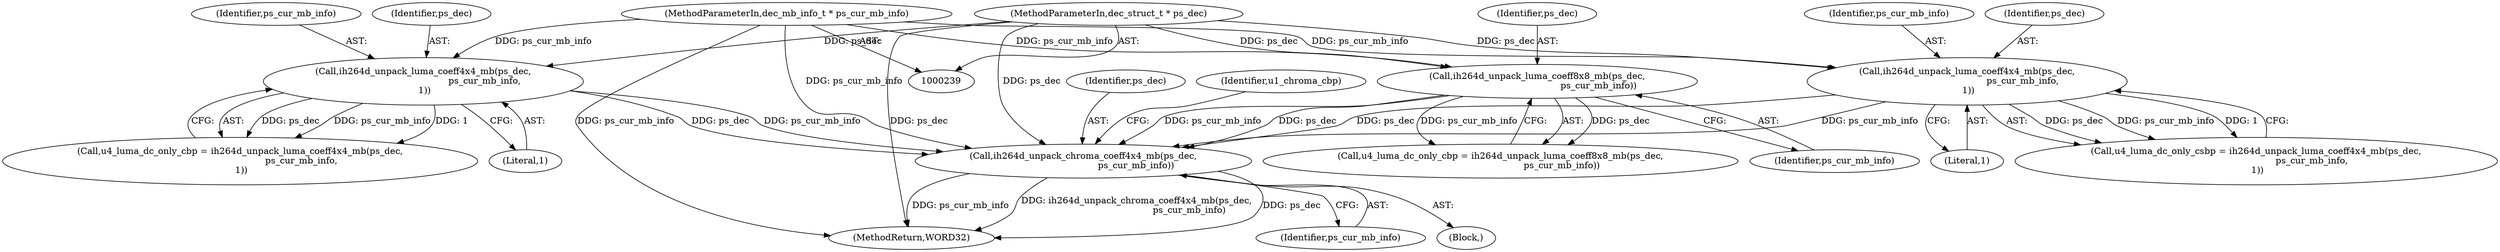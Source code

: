 digraph "0_Android_a583270e1c96d307469c83dc42bd3c5f1b9ef63f@pointer" {
"1002613" [label="(Call,ih264d_unpack_chroma_coeff4x4_mb(ps_dec,\n                                     ps_cur_mb_info))"];
"1000768" [label="(Call,ih264d_unpack_luma_coeff4x4_mb(ps_dec,\n                                           ps_cur_mb_info,\n 1))"];
"1000240" [label="(MethodParameterIn,dec_struct_t * ps_dec)"];
"1000241" [label="(MethodParameterIn,dec_mb_info_t * ps_cur_mb_info)"];
"1000752" [label="(Call,ih264d_unpack_luma_coeff4x4_mb(ps_dec,\n                                       ps_cur_mb_info,\n 1))"];
"1000776" [label="(Call,ih264d_unpack_luma_coeff8x8_mb(ps_dec,\n                                           ps_cur_mb_info))"];
"1003254" [label="(MethodReturn,WORD32)"];
"1002614" [label="(Identifier,ps_dec)"];
"1000768" [label="(Call,ih264d_unpack_luma_coeff4x4_mb(ps_dec,\n                                           ps_cur_mb_info,\n 1))"];
"1000778" [label="(Identifier,ps_cur_mb_info)"];
"1000241" [label="(MethodParameterIn,dec_mb_info_t * ps_cur_mb_info)"];
"1000750" [label="(Call,u4_luma_dc_only_csbp = ih264d_unpack_luma_coeff4x4_mb(ps_dec,\n                                       ps_cur_mb_info,\n 1))"];
"1002615" [label="(Identifier,ps_cur_mb_info)"];
"1000754" [label="(Identifier,ps_cur_mb_info)"];
"1000240" [label="(MethodParameterIn,dec_struct_t * ps_dec)"];
"1000770" [label="(Identifier,ps_cur_mb_info)"];
"1000243" [label="(Block,)"];
"1002620" [label="(Identifier,u1_chroma_cbp)"];
"1000776" [label="(Call,ih264d_unpack_luma_coeff8x8_mb(ps_dec,\n                                           ps_cur_mb_info))"];
"1002613" [label="(Call,ih264d_unpack_chroma_coeff4x4_mb(ps_dec,\n                                     ps_cur_mb_info))"];
"1000752" [label="(Call,ih264d_unpack_luma_coeff4x4_mb(ps_dec,\n                                       ps_cur_mb_info,\n 1))"];
"1000777" [label="(Identifier,ps_dec)"];
"1000755" [label="(Literal,1)"];
"1000766" [label="(Call,u4_luma_dc_only_cbp = ih264d_unpack_luma_coeff4x4_mb(ps_dec,\n                                           ps_cur_mb_info,\n 1))"];
"1000774" [label="(Call,u4_luma_dc_only_cbp = ih264d_unpack_luma_coeff8x8_mb(ps_dec,\n                                           ps_cur_mb_info))"];
"1000771" [label="(Literal,1)"];
"1000753" [label="(Identifier,ps_dec)"];
"1000769" [label="(Identifier,ps_dec)"];
"1002613" -> "1000243"  [label="AST: "];
"1002613" -> "1002615"  [label="CFG: "];
"1002614" -> "1002613"  [label="AST: "];
"1002615" -> "1002613"  [label="AST: "];
"1002620" -> "1002613"  [label="CFG: "];
"1002613" -> "1003254"  [label="DDG: ps_dec"];
"1002613" -> "1003254"  [label="DDG: ps_cur_mb_info"];
"1002613" -> "1003254"  [label="DDG: ih264d_unpack_chroma_coeff4x4_mb(ps_dec,\n                                     ps_cur_mb_info)"];
"1000768" -> "1002613"  [label="DDG: ps_dec"];
"1000768" -> "1002613"  [label="DDG: ps_cur_mb_info"];
"1000752" -> "1002613"  [label="DDG: ps_dec"];
"1000752" -> "1002613"  [label="DDG: ps_cur_mb_info"];
"1000776" -> "1002613"  [label="DDG: ps_dec"];
"1000776" -> "1002613"  [label="DDG: ps_cur_mb_info"];
"1000240" -> "1002613"  [label="DDG: ps_dec"];
"1000241" -> "1002613"  [label="DDG: ps_cur_mb_info"];
"1000768" -> "1000766"  [label="AST: "];
"1000768" -> "1000771"  [label="CFG: "];
"1000769" -> "1000768"  [label="AST: "];
"1000770" -> "1000768"  [label="AST: "];
"1000771" -> "1000768"  [label="AST: "];
"1000766" -> "1000768"  [label="CFG: "];
"1000768" -> "1000766"  [label="DDG: ps_dec"];
"1000768" -> "1000766"  [label="DDG: ps_cur_mb_info"];
"1000768" -> "1000766"  [label="DDG: 1"];
"1000240" -> "1000768"  [label="DDG: ps_dec"];
"1000241" -> "1000768"  [label="DDG: ps_cur_mb_info"];
"1000240" -> "1000239"  [label="AST: "];
"1000240" -> "1003254"  [label="DDG: ps_dec"];
"1000240" -> "1000752"  [label="DDG: ps_dec"];
"1000240" -> "1000776"  [label="DDG: ps_dec"];
"1000241" -> "1000239"  [label="AST: "];
"1000241" -> "1003254"  [label="DDG: ps_cur_mb_info"];
"1000241" -> "1000752"  [label="DDG: ps_cur_mb_info"];
"1000241" -> "1000776"  [label="DDG: ps_cur_mb_info"];
"1000752" -> "1000750"  [label="AST: "];
"1000752" -> "1000755"  [label="CFG: "];
"1000753" -> "1000752"  [label="AST: "];
"1000754" -> "1000752"  [label="AST: "];
"1000755" -> "1000752"  [label="AST: "];
"1000750" -> "1000752"  [label="CFG: "];
"1000752" -> "1000750"  [label="DDG: ps_dec"];
"1000752" -> "1000750"  [label="DDG: ps_cur_mb_info"];
"1000752" -> "1000750"  [label="DDG: 1"];
"1000776" -> "1000774"  [label="AST: "];
"1000776" -> "1000778"  [label="CFG: "];
"1000777" -> "1000776"  [label="AST: "];
"1000778" -> "1000776"  [label="AST: "];
"1000774" -> "1000776"  [label="CFG: "];
"1000776" -> "1000774"  [label="DDG: ps_dec"];
"1000776" -> "1000774"  [label="DDG: ps_cur_mb_info"];
}
